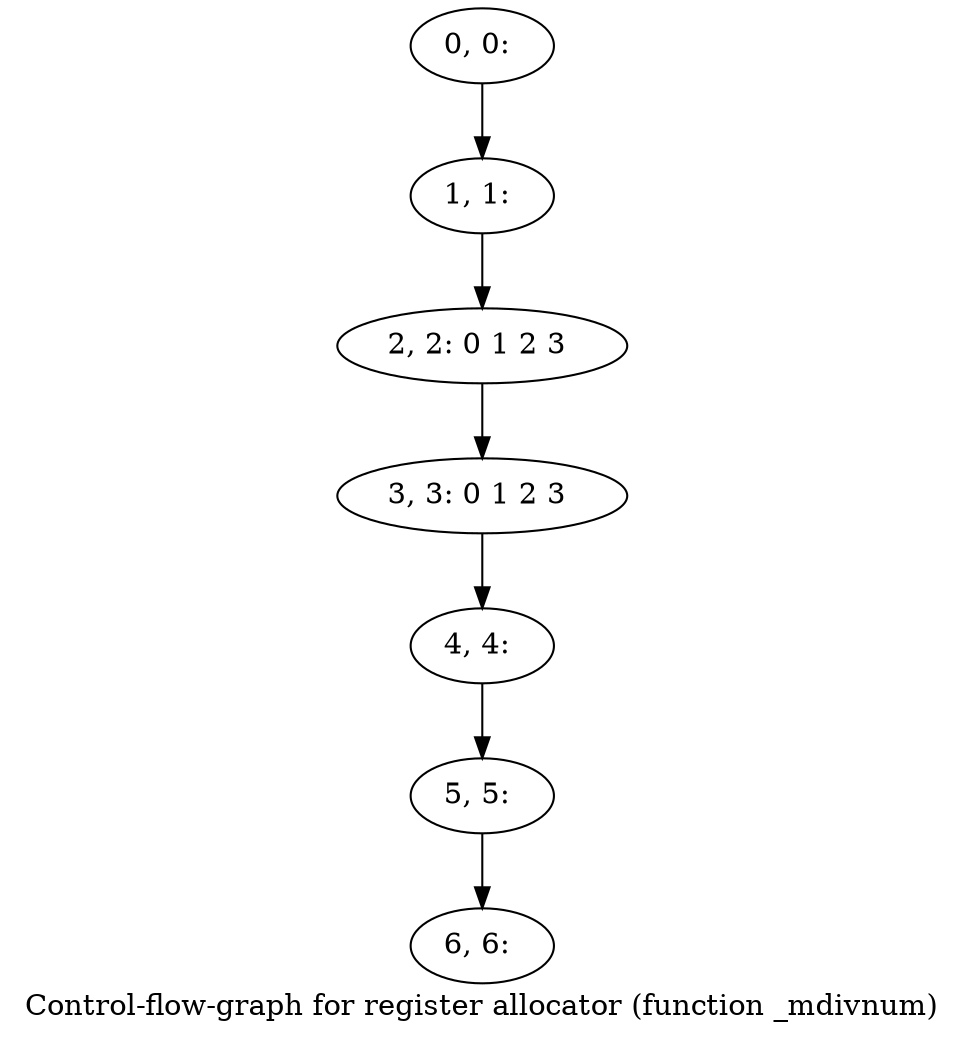 digraph G {
graph [label="Control-flow-graph for register allocator (function _mdivnum)"]
0[label="0, 0: "];
1[label="1, 1: "];
2[label="2, 2: 0 1 2 3 "];
3[label="3, 3: 0 1 2 3 "];
4[label="4, 4: "];
5[label="5, 5: "];
6[label="6, 6: "];
0->1 ;
1->2 ;
2->3 ;
3->4 ;
4->5 ;
5->6 ;
}
